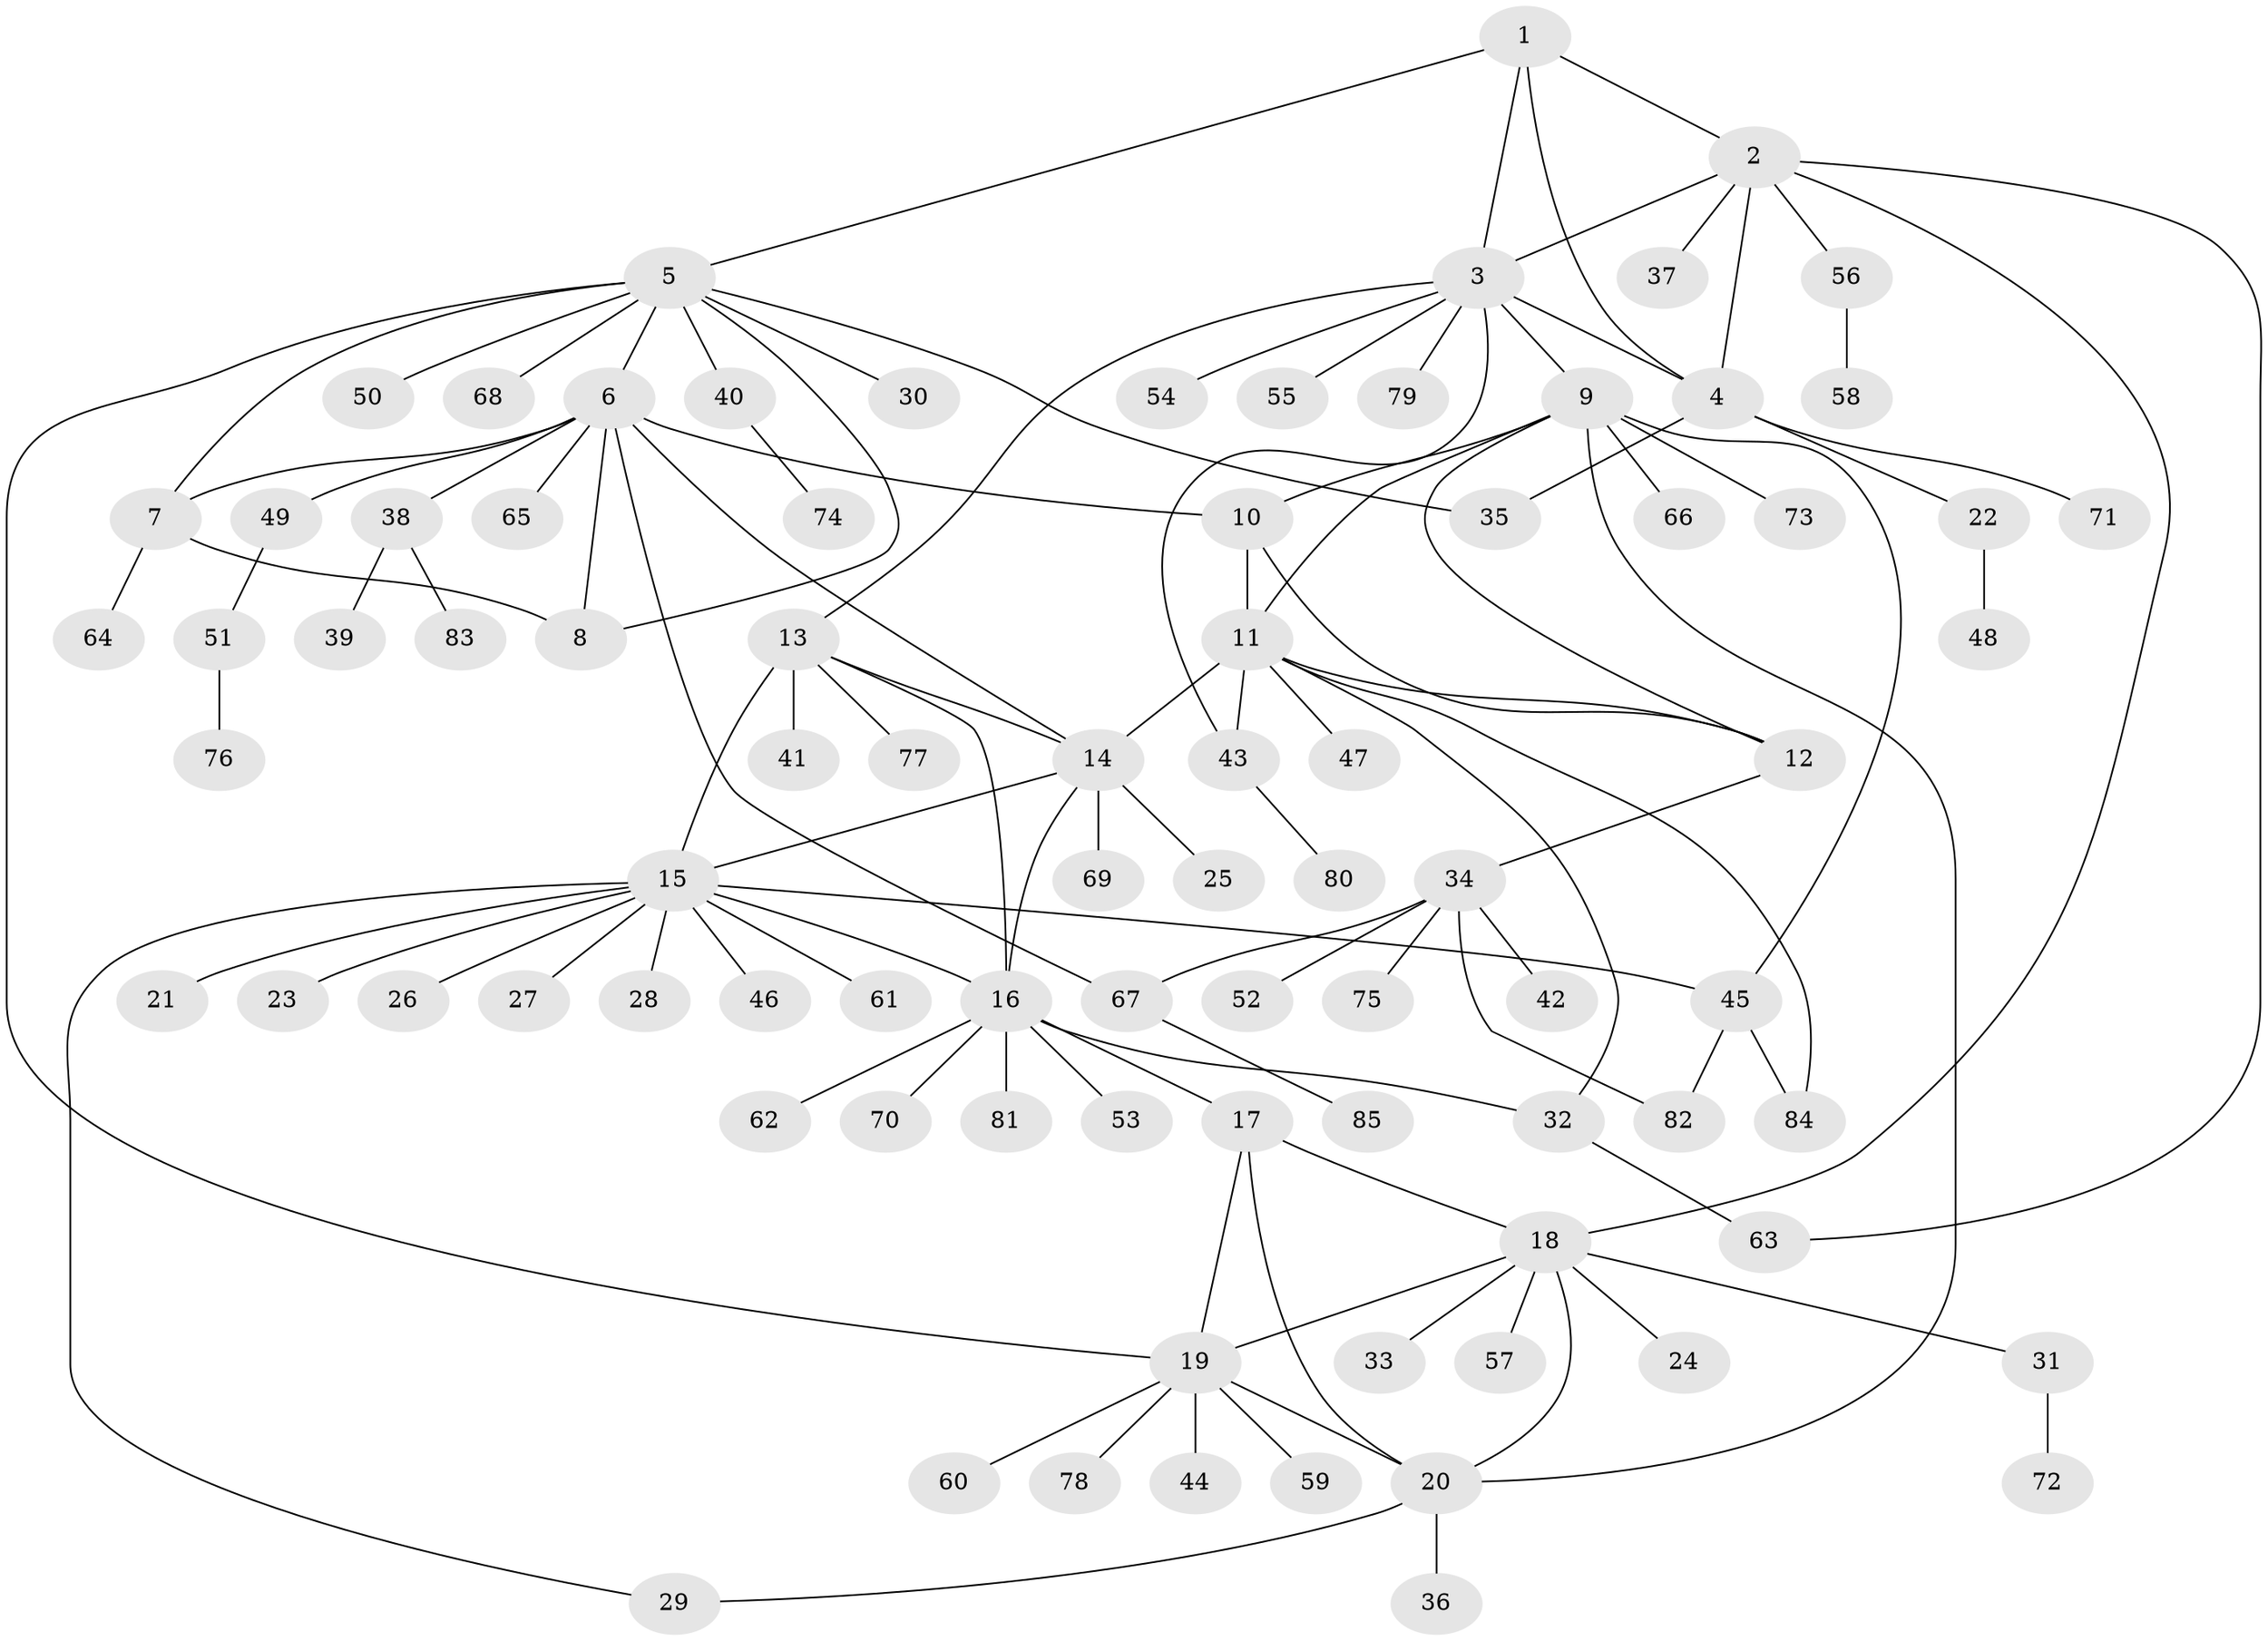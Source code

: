 // Generated by graph-tools (version 1.1) at 2025/54/03/09/25 04:54:31]
// undirected, 85 vertices, 114 edges
graph export_dot {
graph [start="1"]
  node [color=gray90,style=filled];
  1;
  2;
  3;
  4;
  5;
  6;
  7;
  8;
  9;
  10;
  11;
  12;
  13;
  14;
  15;
  16;
  17;
  18;
  19;
  20;
  21;
  22;
  23;
  24;
  25;
  26;
  27;
  28;
  29;
  30;
  31;
  32;
  33;
  34;
  35;
  36;
  37;
  38;
  39;
  40;
  41;
  42;
  43;
  44;
  45;
  46;
  47;
  48;
  49;
  50;
  51;
  52;
  53;
  54;
  55;
  56;
  57;
  58;
  59;
  60;
  61;
  62;
  63;
  64;
  65;
  66;
  67;
  68;
  69;
  70;
  71;
  72;
  73;
  74;
  75;
  76;
  77;
  78;
  79;
  80;
  81;
  82;
  83;
  84;
  85;
  1 -- 2;
  1 -- 3;
  1 -- 4;
  1 -- 5;
  2 -- 3;
  2 -- 4;
  2 -- 18;
  2 -- 37;
  2 -- 56;
  2 -- 63;
  3 -- 4;
  3 -- 9;
  3 -- 13;
  3 -- 43;
  3 -- 54;
  3 -- 55;
  3 -- 79;
  4 -- 22;
  4 -- 35;
  4 -- 71;
  5 -- 6;
  5 -- 7;
  5 -- 8;
  5 -- 19;
  5 -- 30;
  5 -- 35;
  5 -- 40;
  5 -- 50;
  5 -- 68;
  6 -- 7;
  6 -- 8;
  6 -- 10;
  6 -- 14;
  6 -- 38;
  6 -- 49;
  6 -- 65;
  6 -- 67;
  7 -- 8;
  7 -- 64;
  9 -- 10;
  9 -- 11;
  9 -- 12;
  9 -- 20;
  9 -- 45;
  9 -- 66;
  9 -- 73;
  10 -- 11;
  10 -- 12;
  11 -- 12;
  11 -- 14;
  11 -- 32;
  11 -- 43;
  11 -- 47;
  11 -- 84;
  12 -- 34;
  13 -- 14;
  13 -- 15;
  13 -- 16;
  13 -- 41;
  13 -- 77;
  14 -- 15;
  14 -- 16;
  14 -- 25;
  14 -- 69;
  15 -- 16;
  15 -- 21;
  15 -- 23;
  15 -- 26;
  15 -- 27;
  15 -- 28;
  15 -- 29;
  15 -- 45;
  15 -- 46;
  15 -- 61;
  16 -- 17;
  16 -- 32;
  16 -- 53;
  16 -- 62;
  16 -- 70;
  16 -- 81;
  17 -- 18;
  17 -- 19;
  17 -- 20;
  18 -- 19;
  18 -- 20;
  18 -- 24;
  18 -- 31;
  18 -- 33;
  18 -- 57;
  19 -- 20;
  19 -- 44;
  19 -- 59;
  19 -- 60;
  19 -- 78;
  20 -- 29;
  20 -- 36;
  22 -- 48;
  31 -- 72;
  32 -- 63;
  34 -- 42;
  34 -- 52;
  34 -- 67;
  34 -- 75;
  34 -- 82;
  38 -- 39;
  38 -- 83;
  40 -- 74;
  43 -- 80;
  45 -- 82;
  45 -- 84;
  49 -- 51;
  51 -- 76;
  56 -- 58;
  67 -- 85;
}
